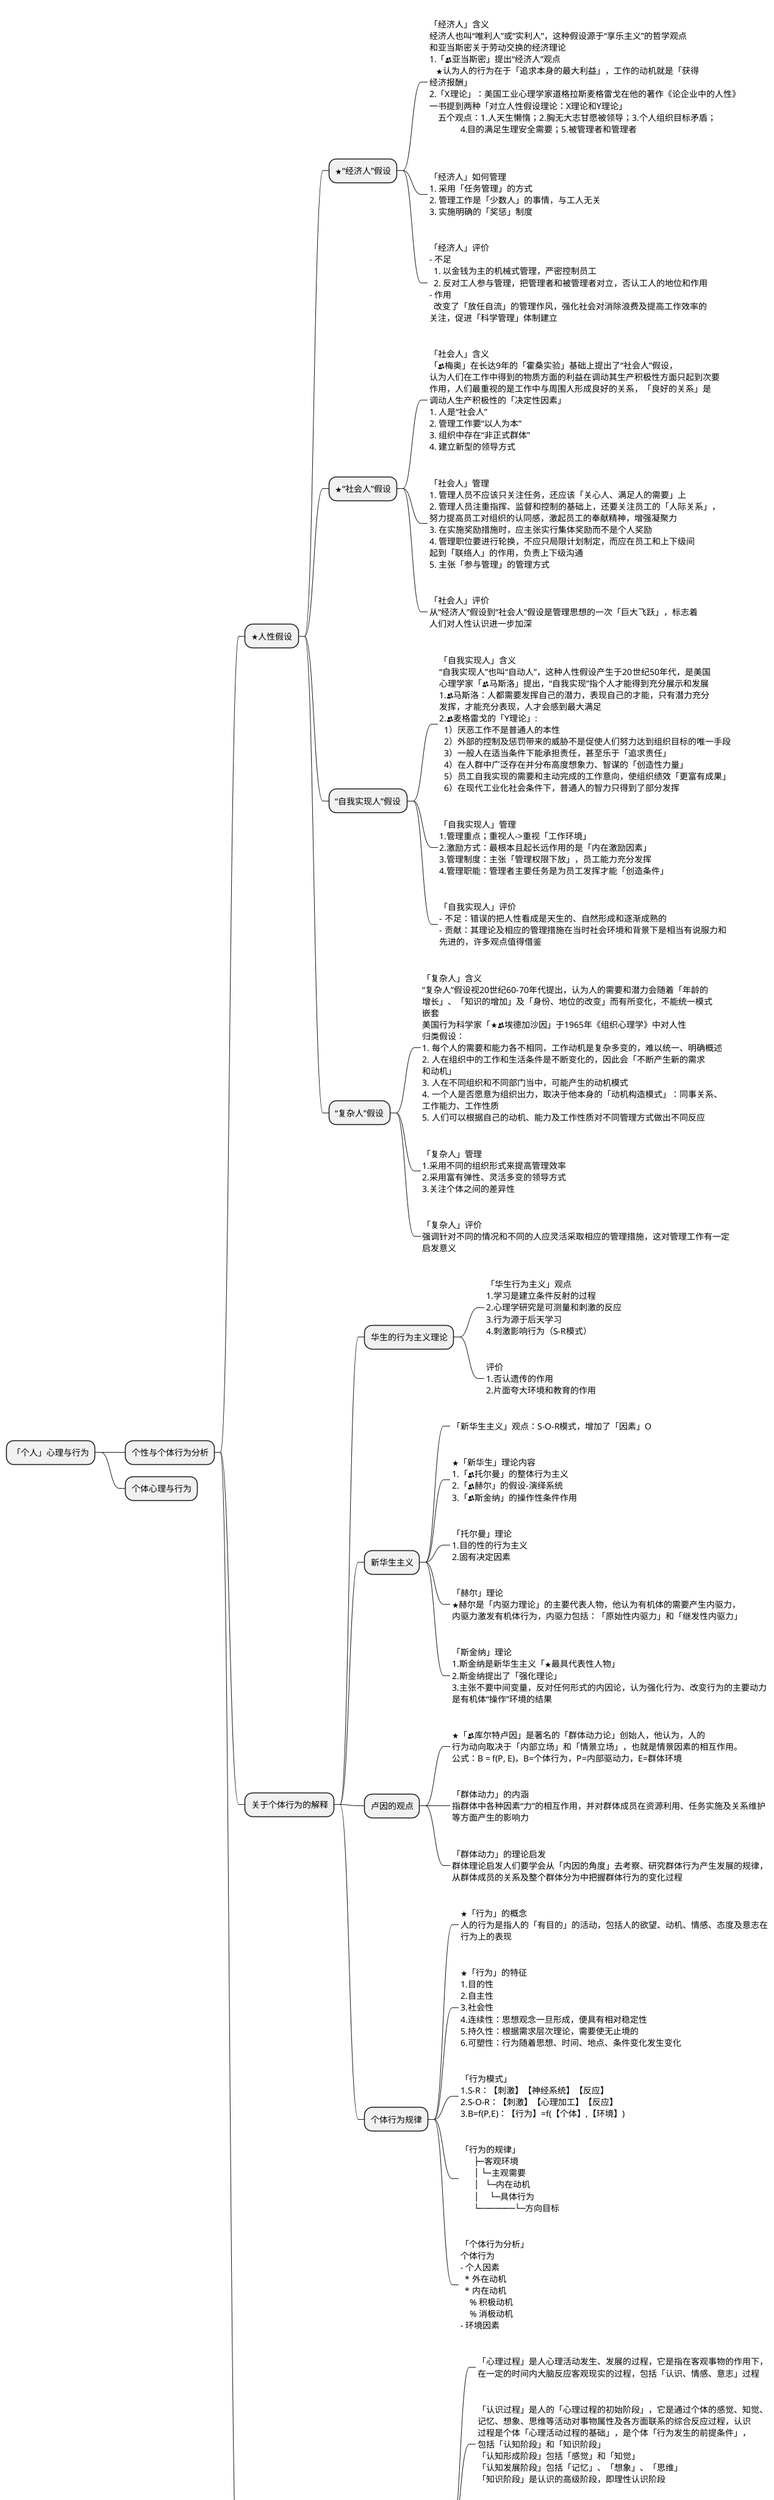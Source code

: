 @startmindmap

* 「个人」心理与行为

** 个性与个体行为分析
*** <&star>人性假设
**** <&star>“经济人”假设
*****_:
「经济人」含义
经济人也叫“唯利人”或“实利人”，这种假设源于“享乐主义”的哲学观点
和亚当斯密关于劳动交换的经济理论
1.「<&people>亚当斯密」提出“经济人”观点
   <&star>认为人的行为在于「追求本身的最大利益」，工作的动机就是「获得
经济报酬」
2.「X理论」：美国工业心理学家道格拉斯麦格雷戈在他的著作《论企业中的人性》
一书提到两种「对立人性假设理论：X理论和Y理论」
    五个观点：1.人天生懒惰；2.胸无大志甘愿被领导；3.个人组织目标矛盾；
              4.目的满足生理安全需要；5.被管理者和管理者

;
*****_:
「经济人」如何管理
1. 采用「任务管理」的方式
2. 管理工作是「少数人」的事情，与工人无关
3. 实施明确的「奖惩」制度
;
*****_:
「经济人」评价
- 不足
  1. 以金钱为主的机械式管理，严密控制员工
  2. 反对工人参与管理，把管理者和被管理者对立，否认工人的地位和作用
- 作用
  改变了「放任自流」的管理作风，强化社会对消除浪费及提高工作效率的
关注，促进「科学管理」体制建立
;
**** <&star>“社会人”假设
*****_:
「社会人」含义
「<&people>梅奥」在长达9年的「霍桑实验」基础上提出了“社会人”假设，
认为人们在工作中得到的物质方面的利益在调动其生产积极性方面只起到次要
作用，人们最重视的是工作中与周围人形成良好的关系，「良好的关系」是
调动人生产积极性的「决定性因素」
1. 人是“社会人”
2. 管理工作要“以人为本”
3. 组织中存在“非正式群体”
4. 建立新型的领导方式
;
*****_:
「社会人」管理
1. 管理人员不应该只关注任务，还应该「关心人、满足人的需要」上
2. 管理人员注重指挥、监督和控制的基础上，还要关注员工的「人际关系」，
努力提高员工对组织的认同感，激起员工的奉献精神，增强凝聚力
3. 在实施奖励措施时，应主张实行集体奖励而不是个人奖励
4. 管理职位要进行轮换，不应只局限计划制定，而应在员工和上下级间
起到「联络人」的作用，负责上下级沟通
5. 主张「参与管理」的管理方式
;
*****_:
「社会人」评价
从“经济人”假设到“社会人”假设是管理思想的一次「巨大飞跃」，标志着
人们对人性认识进一步加深
;
**** “自我实现人”假设
*****_:
「自我实现人」含义
“自我实现人”也叫“自动人”，这种人性假设产生于20世纪50年代，是美国
心理学家「<&people>马斯洛」提出，“自我实现”指个人才能得到充分展示和发展
1.<&people>马斯洛：人都需要发挥自己的潜力，表现自己的才能，只有潜力充分
发挥，才能充分表现，人才会感到最大满足
2.<&people>麦格雷戈的「Y理论」:
  1）厌恶工作不是普通人的本性
  2）外部的控制及惩罚带来的威胁不是促使人们努力达到组织目标的唯一手段
  3）一般人在适当条件下能承担责任，甚至乐于「追求责任」
  4）在人群中广泛存在并分布高度想象力、智谋的「创造性力量」
  5）员工自我实现的需要和主动完成的工作意向，使组织绩效「更富有成果」
  6）在现代工业化社会条件下，普通人的智力只得到了部分发挥
;
*****_:
「自我实现人」管理
1.管理重点；重视人->重视「工作环境」
2.激励方式：最根本且起长远作用的是「内在激励因素」
3.管理制度：主张「管理权限下放」，员工能力充分发挥
4.管理职能：管理者主要任务是为员工发挥才能「创造条件」
;
*****_:
「自我实现人」评价
- 不足：错误的把人性看成是天生的、自然形成和逐渐成熟的
- 贡献：其理论及相应的管理措施在当时社会环境和背景下是相当有说服力和
先进的，许多观点值得借鉴
;
**** “复杂人”假设
*****_:
「复杂人」含义
“复杂人”假设视20世纪60-70年代提出，认为人的需要和潜力会随着「年龄的
增长」、「知识的增加」及「身份、地位的改变」而有所变化，不能统一模式
嵌套
美国行为科学家「<&star><&people>埃德加沙因」于1965年《组织心理学》中对人性
归类假设：
1. 每个人的需要和能力各不相同，工作动机是复杂多变的，难以统一、明确概述
2. 人在组织中的工作和生活条件是不断变化的，因此会「不断产生新的需求
和动机」
3. 人在不同组织和不同部门当中，可能产生的动机模式
4. 一个人是否愿意为组织出力，取决于他本身的「动机构造模式」：同事关系、
工作能力、工作性质
5. 人们可以根据自己的动机、能力及工作性质对不同管理方式做出不同反应
;
*****_:
「复杂人」管理
1.采用不同的组织形式来提高管理效率
2.采用富有弹性、灵活多变的领导方式
3.关注个体之间的差异性
;
*****_:
「复杂人」评价
强调针对不同的情况和不同的人应灵活采取相应的管理措施，这对管理工作有一定
启发意义
;

*** 关于个体行为的解释
**** 华生的行为主义理论
*****_:
「华生行为主义」观点
1.学习是建立条件反射的过程
2.心理学研究是可测量和刺激的反应
3.行为源于后天学习
4.刺激影响行为（S-R模式）
;
*****_:
评价
1.否认遗传的作用
2.片面夸大环境和教育的作用
;
**** 新华生主义
*****_:
「新华生主义」观点：S-O-R模式，增加了「因素」O
;
*****_:
<&star>「新华生」理论内容
1.「<&people>托尔曼」的整体行为主义
2.「<&people>赫尔」的假设-演绎系统
3.「<&people>斯金纳」的操作性条件作用
;
*****_:
「托尔曼」理论
1.目的性的行为主义
2.固有决定因素
;
*****_:
「赫尔」理论
<&star>赫尔是「内驱力理论」的主要代表人物，他认为有机体的需要产生内驱力，
内驱力激发有机体行为，内驱力包括：「原始性内驱力」和「继发性内驱力」
;
*****_:
「斯金纳」理论
1.斯金纳是新华生主义「<&star>最具代表性人物」
2.斯金纳提出了「强化理论」
3.主张不要中间变量，反对任何形式的内因论，认为强化行为、改变行为的主要动力
是有机体“操作”环境的结果
;
**** 卢因的观点
*****_:
<&star>「<&people>库尔特卢因」是著名的「群体动力论」创始人，他认为，人的
行为动向取决于「内部立场」和「情景立场」，也就是情景因素的相互作用。
公式：B = f(P, E)，B=个体行为，P=内部驱动力，E=群体环境
;
*****_:
「群体动力」的内涵
指群体中各种因素“力”的相互作用，并对群体成员在资源利用、任务实施及关系维护
等方面产生的影响力
;
*****_:
「群体动力」的理论启发
群体理论启发人们要学会从「内因的角度」去考察、研究群体行为产生发展的规律，
从群体成员的关系及整个群体分为中把握群体行为的变化过程
;
**** 个体行为规律
*****_:
<&star>「行为」的概念
人的行为是指人的「有目的」的活动，包括人的欲望、动机、情感、态度及意志在
行为上的表现
;
*****_:
<&star>「行为」的特征
1.目的性
2.自主性
3.社会性
4.连续性：思想观念一旦形成，便具有相对稳定性
5.持久性：根据需求层次理论，需要使无止境的
6.可塑性：行为随着思想、时间、地点、条件变化发生变化
;
*****_:
「行为模式」
1.S-R：【刺激】【神经系统】【反应】
2.S-O-R：【刺激】【心理加工】【反应】
3.B=f(P,E)：【行为】=f(【个体】,【环境】)
;
*****_:
「行为的规律」
      ├─客观环境
      │ └─主观需要
      │   └─内在动机
      │     └─具体行为
      └───────└─方向目标
;
*****_:
「个体行为分析」
个体行为
- 个人因素
  * 外在动机
  * 内在动机
    % 积极动机
    % 消极动机
- 环境因素
;

*** 影响人的行为的心理因素分析
**** 心理过程
*****_:
「心理过程」是人心理活动发生、发展的过程，它是指在客观事物的作用下，
在一定的时间内大脑反应客观现实的过程，包括「认识、情感、意志」过程
;
*****_:
「认识过程」是人的「心理过程的初始阶段」，它是通过个体的感觉、知觉、
记忆、想象、思维等活动对事物属性及各方面联系的综合反应过程，认识
过程是个体「心理活动过程的基础」，是个体「行为发生的前提条件」，
包括「认知阶段」和「知识阶段」
「认知形成阶段」包括「感觉」和「知觉」
「认知发展阶段」包括「记忆」、「想象」、「思维」
「知识阶段」是认识的高级阶段，即理性认识阶段
;
*****_:
「情感过程」表现在三个方面「面部表情」、「声调」、「动作表现」
情感与情绪的关系：
1.情绪：短暂、不稳定、冲动、情境性
2.情感：长久、深远
3.情绪变化受已形成情感制约
4.离开具体情绪过程，情感及其特点无从表现和存在
;
*****_:
「意志过程」意志是个体自觉地确定目的，根据目的调节、支配行动，
并努力克服困难，实现预定目标的心理过程
<&star>特点：
1.是「有意识、有目的」的活动
2.是自觉克服困难的活动
3.是由一系列的「随意活动」实现的，对意志调节的作用表现在两个方面
  a)激励；b)克制
<&star>意志（品质）的表现
1.坚毅性
2.果断性
3.自制性
;
**** 个性心理
*****_:
<&star>「个性心理」的含义
又称人格，是个体带有倾向性的、比较稳定的、本质的心理特征的总和，
它是「个体独有的」并与其他个体区别开来的整体特性
;
*****_:
「个性心理」的构成
1.个性倾向性：个体在和客观现实交互作用的过程中，对事物所持有的看法、
态度和倾向
2.个性心理特征：能力、气质、性格等心理机能的特殊结合
;
*****_:
;

** 个体心理与行为

@endmindmap